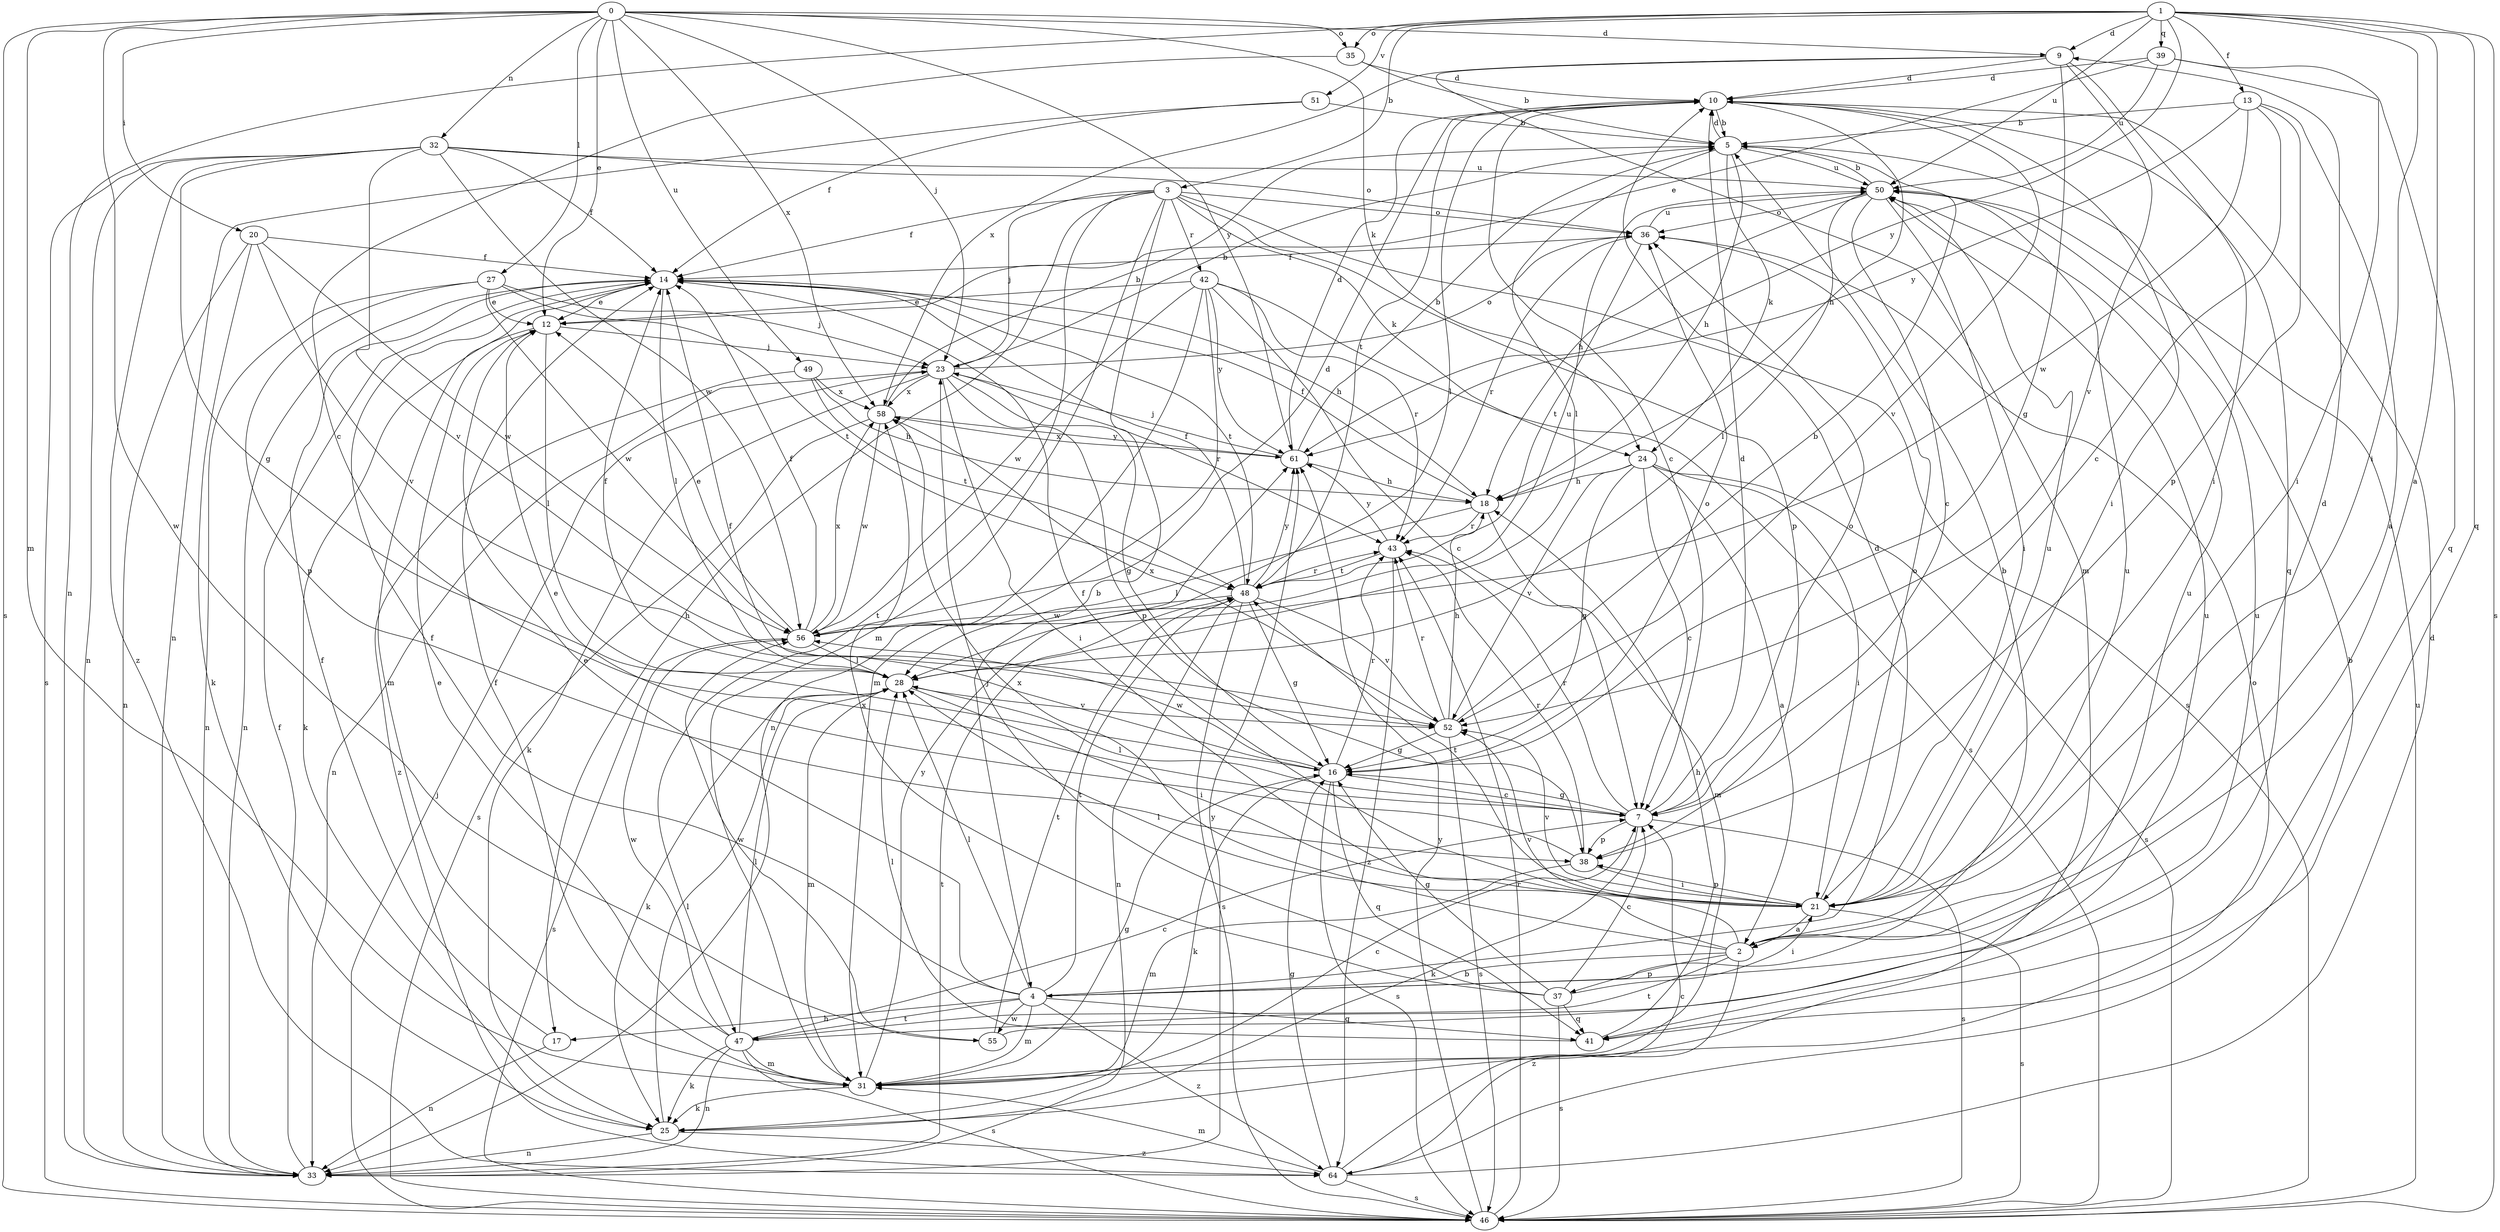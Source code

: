 strict digraph  {
0;
1;
2;
3;
4;
5;
7;
9;
10;
12;
13;
14;
16;
17;
18;
20;
21;
23;
24;
25;
27;
28;
31;
32;
33;
35;
36;
37;
38;
39;
41;
42;
43;
46;
47;
48;
49;
50;
51;
52;
55;
56;
58;
61;
64;
0 -> 9  [label=d];
0 -> 12  [label=e];
0 -> 20  [label=i];
0 -> 23  [label=j];
0 -> 24  [label=k];
0 -> 27  [label=l];
0 -> 31  [label=m];
0 -> 32  [label=n];
0 -> 35  [label=o];
0 -> 46  [label=s];
0 -> 49  [label=u];
0 -> 55  [label=w];
0 -> 58  [label=x];
0 -> 61  [label=y];
1 -> 2  [label=a];
1 -> 3  [label=b];
1 -> 9  [label=d];
1 -> 13  [label=f];
1 -> 21  [label=i];
1 -> 33  [label=n];
1 -> 35  [label=o];
1 -> 39  [label=q];
1 -> 41  [label=q];
1 -> 46  [label=s];
1 -> 50  [label=u];
1 -> 51  [label=v];
1 -> 61  [label=y];
2 -> 4  [label=b];
2 -> 9  [label=d];
2 -> 28  [label=l];
2 -> 37  [label=p];
2 -> 47  [label=t];
2 -> 50  [label=u];
2 -> 52  [label=v];
2 -> 58  [label=x];
2 -> 64  [label=z];
3 -> 4  [label=b];
3 -> 14  [label=f];
3 -> 17  [label=h];
3 -> 23  [label=j];
3 -> 24  [label=k];
3 -> 31  [label=m];
3 -> 36  [label=o];
3 -> 38  [label=p];
3 -> 42  [label=r];
3 -> 46  [label=s];
3 -> 47  [label=t];
4 -> 5  [label=b];
4 -> 10  [label=d];
4 -> 12  [label=e];
4 -> 14  [label=f];
4 -> 17  [label=h];
4 -> 28  [label=l];
4 -> 31  [label=m];
4 -> 41  [label=q];
4 -> 47  [label=t];
4 -> 48  [label=t];
4 -> 50  [label=u];
4 -> 55  [label=w];
4 -> 64  [label=z];
5 -> 10  [label=d];
5 -> 18  [label=h];
5 -> 24  [label=k];
5 -> 28  [label=l];
5 -> 50  [label=u];
7 -> 10  [label=d];
7 -> 16  [label=g];
7 -> 25  [label=k];
7 -> 28  [label=l];
7 -> 36  [label=o];
7 -> 38  [label=p];
7 -> 43  [label=r];
7 -> 46  [label=s];
9 -> 10  [label=d];
9 -> 16  [label=g];
9 -> 21  [label=i];
9 -> 31  [label=m];
9 -> 52  [label=v];
9 -> 58  [label=x];
10 -> 5  [label=b];
10 -> 7  [label=c];
10 -> 18  [label=h];
10 -> 21  [label=i];
10 -> 28  [label=l];
10 -> 41  [label=q];
10 -> 48  [label=t];
10 -> 52  [label=v];
12 -> 23  [label=j];
12 -> 25  [label=k];
12 -> 28  [label=l];
13 -> 2  [label=a];
13 -> 5  [label=b];
13 -> 7  [label=c];
13 -> 38  [label=p];
13 -> 56  [label=w];
13 -> 61  [label=y];
14 -> 12  [label=e];
14 -> 18  [label=h];
14 -> 28  [label=l];
14 -> 31  [label=m];
14 -> 33  [label=n];
14 -> 48  [label=t];
16 -> 7  [label=c];
16 -> 14  [label=f];
16 -> 25  [label=k];
16 -> 36  [label=o];
16 -> 41  [label=q];
16 -> 43  [label=r];
16 -> 46  [label=s];
16 -> 56  [label=w];
17 -> 14  [label=f];
17 -> 33  [label=n];
18 -> 14  [label=f];
18 -> 28  [label=l];
18 -> 31  [label=m];
18 -> 43  [label=r];
20 -> 14  [label=f];
20 -> 25  [label=k];
20 -> 33  [label=n];
20 -> 52  [label=v];
20 -> 56  [label=w];
21 -> 2  [label=a];
21 -> 14  [label=f];
21 -> 36  [label=o];
21 -> 38  [label=p];
21 -> 46  [label=s];
21 -> 48  [label=t];
21 -> 50  [label=u];
21 -> 52  [label=v];
23 -> 5  [label=b];
23 -> 16  [label=g];
23 -> 21  [label=i];
23 -> 25  [label=k];
23 -> 33  [label=n];
23 -> 36  [label=o];
23 -> 38  [label=p];
23 -> 43  [label=r];
23 -> 58  [label=x];
24 -> 2  [label=a];
24 -> 7  [label=c];
24 -> 16  [label=g];
24 -> 18  [label=h];
24 -> 21  [label=i];
24 -> 46  [label=s];
24 -> 52  [label=v];
25 -> 28  [label=l];
25 -> 33  [label=n];
25 -> 36  [label=o];
25 -> 64  [label=z];
27 -> 12  [label=e];
27 -> 23  [label=j];
27 -> 33  [label=n];
27 -> 38  [label=p];
27 -> 48  [label=t];
27 -> 56  [label=w];
28 -> 14  [label=f];
28 -> 21  [label=i];
28 -> 25  [label=k];
28 -> 31  [label=m];
28 -> 52  [label=v];
31 -> 7  [label=c];
31 -> 14  [label=f];
31 -> 16  [label=g];
31 -> 25  [label=k];
31 -> 61  [label=y];
32 -> 14  [label=f];
32 -> 16  [label=g];
32 -> 33  [label=n];
32 -> 36  [label=o];
32 -> 46  [label=s];
32 -> 50  [label=u];
32 -> 52  [label=v];
32 -> 56  [label=w];
32 -> 64  [label=z];
33 -> 14  [label=f];
33 -> 48  [label=t];
33 -> 61  [label=y];
35 -> 5  [label=b];
35 -> 7  [label=c];
35 -> 10  [label=d];
36 -> 14  [label=f];
36 -> 43  [label=r];
36 -> 48  [label=t];
36 -> 50  [label=u];
37 -> 7  [label=c];
37 -> 16  [label=g];
37 -> 21  [label=i];
37 -> 23  [label=j];
37 -> 41  [label=q];
37 -> 46  [label=s];
37 -> 58  [label=x];
38 -> 12  [label=e];
38 -> 21  [label=i];
38 -> 31  [label=m];
38 -> 43  [label=r];
39 -> 10  [label=d];
39 -> 12  [label=e];
39 -> 21  [label=i];
39 -> 41  [label=q];
39 -> 50  [label=u];
41 -> 18  [label=h];
41 -> 28  [label=l];
42 -> 7  [label=c];
42 -> 12  [label=e];
42 -> 31  [label=m];
42 -> 33  [label=n];
42 -> 43  [label=r];
42 -> 46  [label=s];
42 -> 56  [label=w];
42 -> 61  [label=y];
43 -> 48  [label=t];
43 -> 61  [label=y];
43 -> 64  [label=z];
46 -> 23  [label=j];
46 -> 43  [label=r];
46 -> 50  [label=u];
46 -> 61  [label=y];
47 -> 7  [label=c];
47 -> 12  [label=e];
47 -> 25  [label=k];
47 -> 28  [label=l];
47 -> 31  [label=m];
47 -> 33  [label=n];
47 -> 46  [label=s];
47 -> 50  [label=u];
47 -> 56  [label=w];
48 -> 14  [label=f];
48 -> 16  [label=g];
48 -> 33  [label=n];
48 -> 43  [label=r];
48 -> 46  [label=s];
48 -> 52  [label=v];
48 -> 56  [label=w];
48 -> 61  [label=y];
49 -> 18  [label=h];
49 -> 48  [label=t];
49 -> 58  [label=x];
49 -> 64  [label=z];
50 -> 5  [label=b];
50 -> 7  [label=c];
50 -> 18  [label=h];
50 -> 21  [label=i];
50 -> 28  [label=l];
50 -> 36  [label=o];
51 -> 5  [label=b];
51 -> 14  [label=f];
51 -> 33  [label=n];
52 -> 5  [label=b];
52 -> 16  [label=g];
52 -> 18  [label=h];
52 -> 43  [label=r];
52 -> 46  [label=s];
52 -> 58  [label=x];
55 -> 48  [label=t];
55 -> 50  [label=u];
55 -> 56  [label=w];
56 -> 10  [label=d];
56 -> 12  [label=e];
56 -> 14  [label=f];
56 -> 28  [label=l];
56 -> 46  [label=s];
56 -> 50  [label=u];
56 -> 58  [label=x];
58 -> 5  [label=b];
58 -> 46  [label=s];
58 -> 56  [label=w];
58 -> 61  [label=y];
61 -> 5  [label=b];
61 -> 10  [label=d];
61 -> 18  [label=h];
61 -> 23  [label=j];
61 -> 58  [label=x];
64 -> 5  [label=b];
64 -> 7  [label=c];
64 -> 10  [label=d];
64 -> 16  [label=g];
64 -> 31  [label=m];
64 -> 46  [label=s];
}
